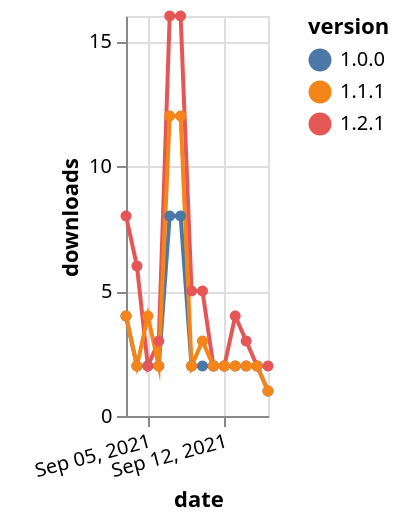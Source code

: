 {"$schema": "https://vega.github.io/schema/vega-lite/v5.json", "description": "A simple bar chart with embedded data.", "data": {"values": [{"date": "2021-09-03", "total": 3470, "delta": 4, "version": "1.0.0"}, {"date": "2021-09-04", "total": 3472, "delta": 2, "version": "1.0.0"}, {"date": "2021-09-05", "total": 3474, "delta": 2, "version": "1.0.0"}, {"date": "2021-09-06", "total": 3476, "delta": 2, "version": "1.0.0"}, {"date": "2021-09-07", "total": 3484, "delta": 8, "version": "1.0.0"}, {"date": "2021-09-08", "total": 3492, "delta": 8, "version": "1.0.0"}, {"date": "2021-09-09", "total": 3494, "delta": 2, "version": "1.0.0"}, {"date": "2021-09-10", "total": 3496, "delta": 2, "version": "1.0.0"}, {"date": "2021-09-11", "total": 3498, "delta": 2, "version": "1.0.0"}, {"date": "2021-09-12", "total": 3500, "delta": 2, "version": "1.0.0"}, {"date": "2021-09-13", "total": 3502, "delta": 2, "version": "1.0.0"}, {"date": "2021-09-14", "total": 3504, "delta": 2, "version": "1.0.0"}, {"date": "2021-09-15", "total": 3506, "delta": 2, "version": "1.0.0"}, {"date": "2021-09-16", "total": 3507, "delta": 1, "version": "1.0.0"}, {"date": "2021-09-03", "total": 2453, "delta": 8, "version": "1.2.1"}, {"date": "2021-09-04", "total": 2459, "delta": 6, "version": "1.2.1"}, {"date": "2021-09-05", "total": 2461, "delta": 2, "version": "1.2.1"}, {"date": "2021-09-06", "total": 2464, "delta": 3, "version": "1.2.1"}, {"date": "2021-09-07", "total": 2480, "delta": 16, "version": "1.2.1"}, {"date": "2021-09-08", "total": 2496, "delta": 16, "version": "1.2.1"}, {"date": "2021-09-09", "total": 2501, "delta": 5, "version": "1.2.1"}, {"date": "2021-09-10", "total": 2506, "delta": 5, "version": "1.2.1"}, {"date": "2021-09-11", "total": 2508, "delta": 2, "version": "1.2.1"}, {"date": "2021-09-12", "total": 2510, "delta": 2, "version": "1.2.1"}, {"date": "2021-09-13", "total": 2514, "delta": 4, "version": "1.2.1"}, {"date": "2021-09-14", "total": 2517, "delta": 3, "version": "1.2.1"}, {"date": "2021-09-15", "total": 2519, "delta": 2, "version": "1.2.1"}, {"date": "2021-09-16", "total": 2521, "delta": 2, "version": "1.2.1"}, {"date": "2021-09-03", "total": 2790, "delta": 4, "version": "1.1.1"}, {"date": "2021-09-04", "total": 2792, "delta": 2, "version": "1.1.1"}, {"date": "2021-09-05", "total": 2796, "delta": 4, "version": "1.1.1"}, {"date": "2021-09-06", "total": 2798, "delta": 2, "version": "1.1.1"}, {"date": "2021-09-07", "total": 2810, "delta": 12, "version": "1.1.1"}, {"date": "2021-09-08", "total": 2822, "delta": 12, "version": "1.1.1"}, {"date": "2021-09-09", "total": 2824, "delta": 2, "version": "1.1.1"}, {"date": "2021-09-10", "total": 2827, "delta": 3, "version": "1.1.1"}, {"date": "2021-09-11", "total": 2829, "delta": 2, "version": "1.1.1"}, {"date": "2021-09-12", "total": 2831, "delta": 2, "version": "1.1.1"}, {"date": "2021-09-13", "total": 2833, "delta": 2, "version": "1.1.1"}, {"date": "2021-09-14", "total": 2835, "delta": 2, "version": "1.1.1"}, {"date": "2021-09-15", "total": 2837, "delta": 2, "version": "1.1.1"}, {"date": "2021-09-16", "total": 2838, "delta": 1, "version": "1.1.1"}]}, "width": "container", "mark": {"type": "line", "point": {"filled": true}}, "encoding": {"x": {"field": "date", "type": "temporal", "timeUnit": "yearmonthdate", "title": "date", "axis": {"labelAngle": -15}}, "y": {"field": "delta", "type": "quantitative", "title": "downloads"}, "color": {"field": "version", "type": "nominal"}, "tooltip": {"field": "delta"}}}